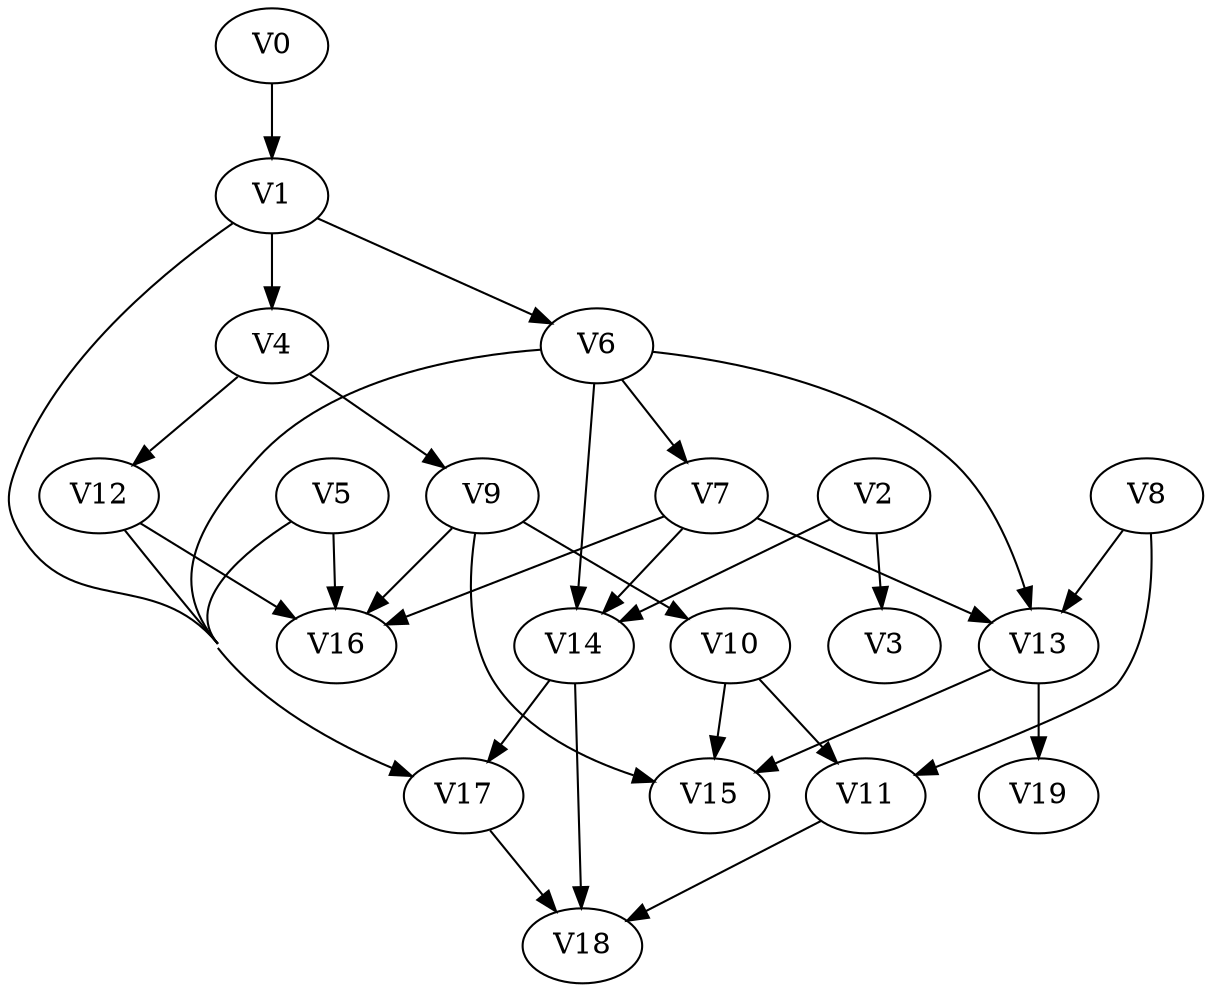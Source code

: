 strict digraph my_dotgraph {
concentrate=True;
V0;
V1;
V2;
V3;
V4;
V5;
V6;
V7;
V8;
V9;
V10;
V11;
V12;
V13;
V14;
V15;
V16;
V17;
V18;
V19;
V0 -> V1;
V1 -> V4;
V1 -> V6;
V1 -> V17;
V2 -> V3;
V2 -> V14;
V4 -> V9;
V4 -> V12;
V5 -> V16;
V5 -> V17;
V6 -> V7;
V6 -> V13;
V6 -> V14;
V6 -> V17;
V7 -> V13;
V7 -> V14;
V7 -> V16;
V8 -> V11;
V8 -> V13;
V9 -> V10;
V9 -> V15;
V9 -> V16;
V10 -> V11;
V10 -> V15;
V11 -> V18;
V12 -> V16;
V12 -> V17;
V13 -> V15;
V13 -> V19;
V14 -> V17;
V14 -> V18;
V17 -> V18;
}